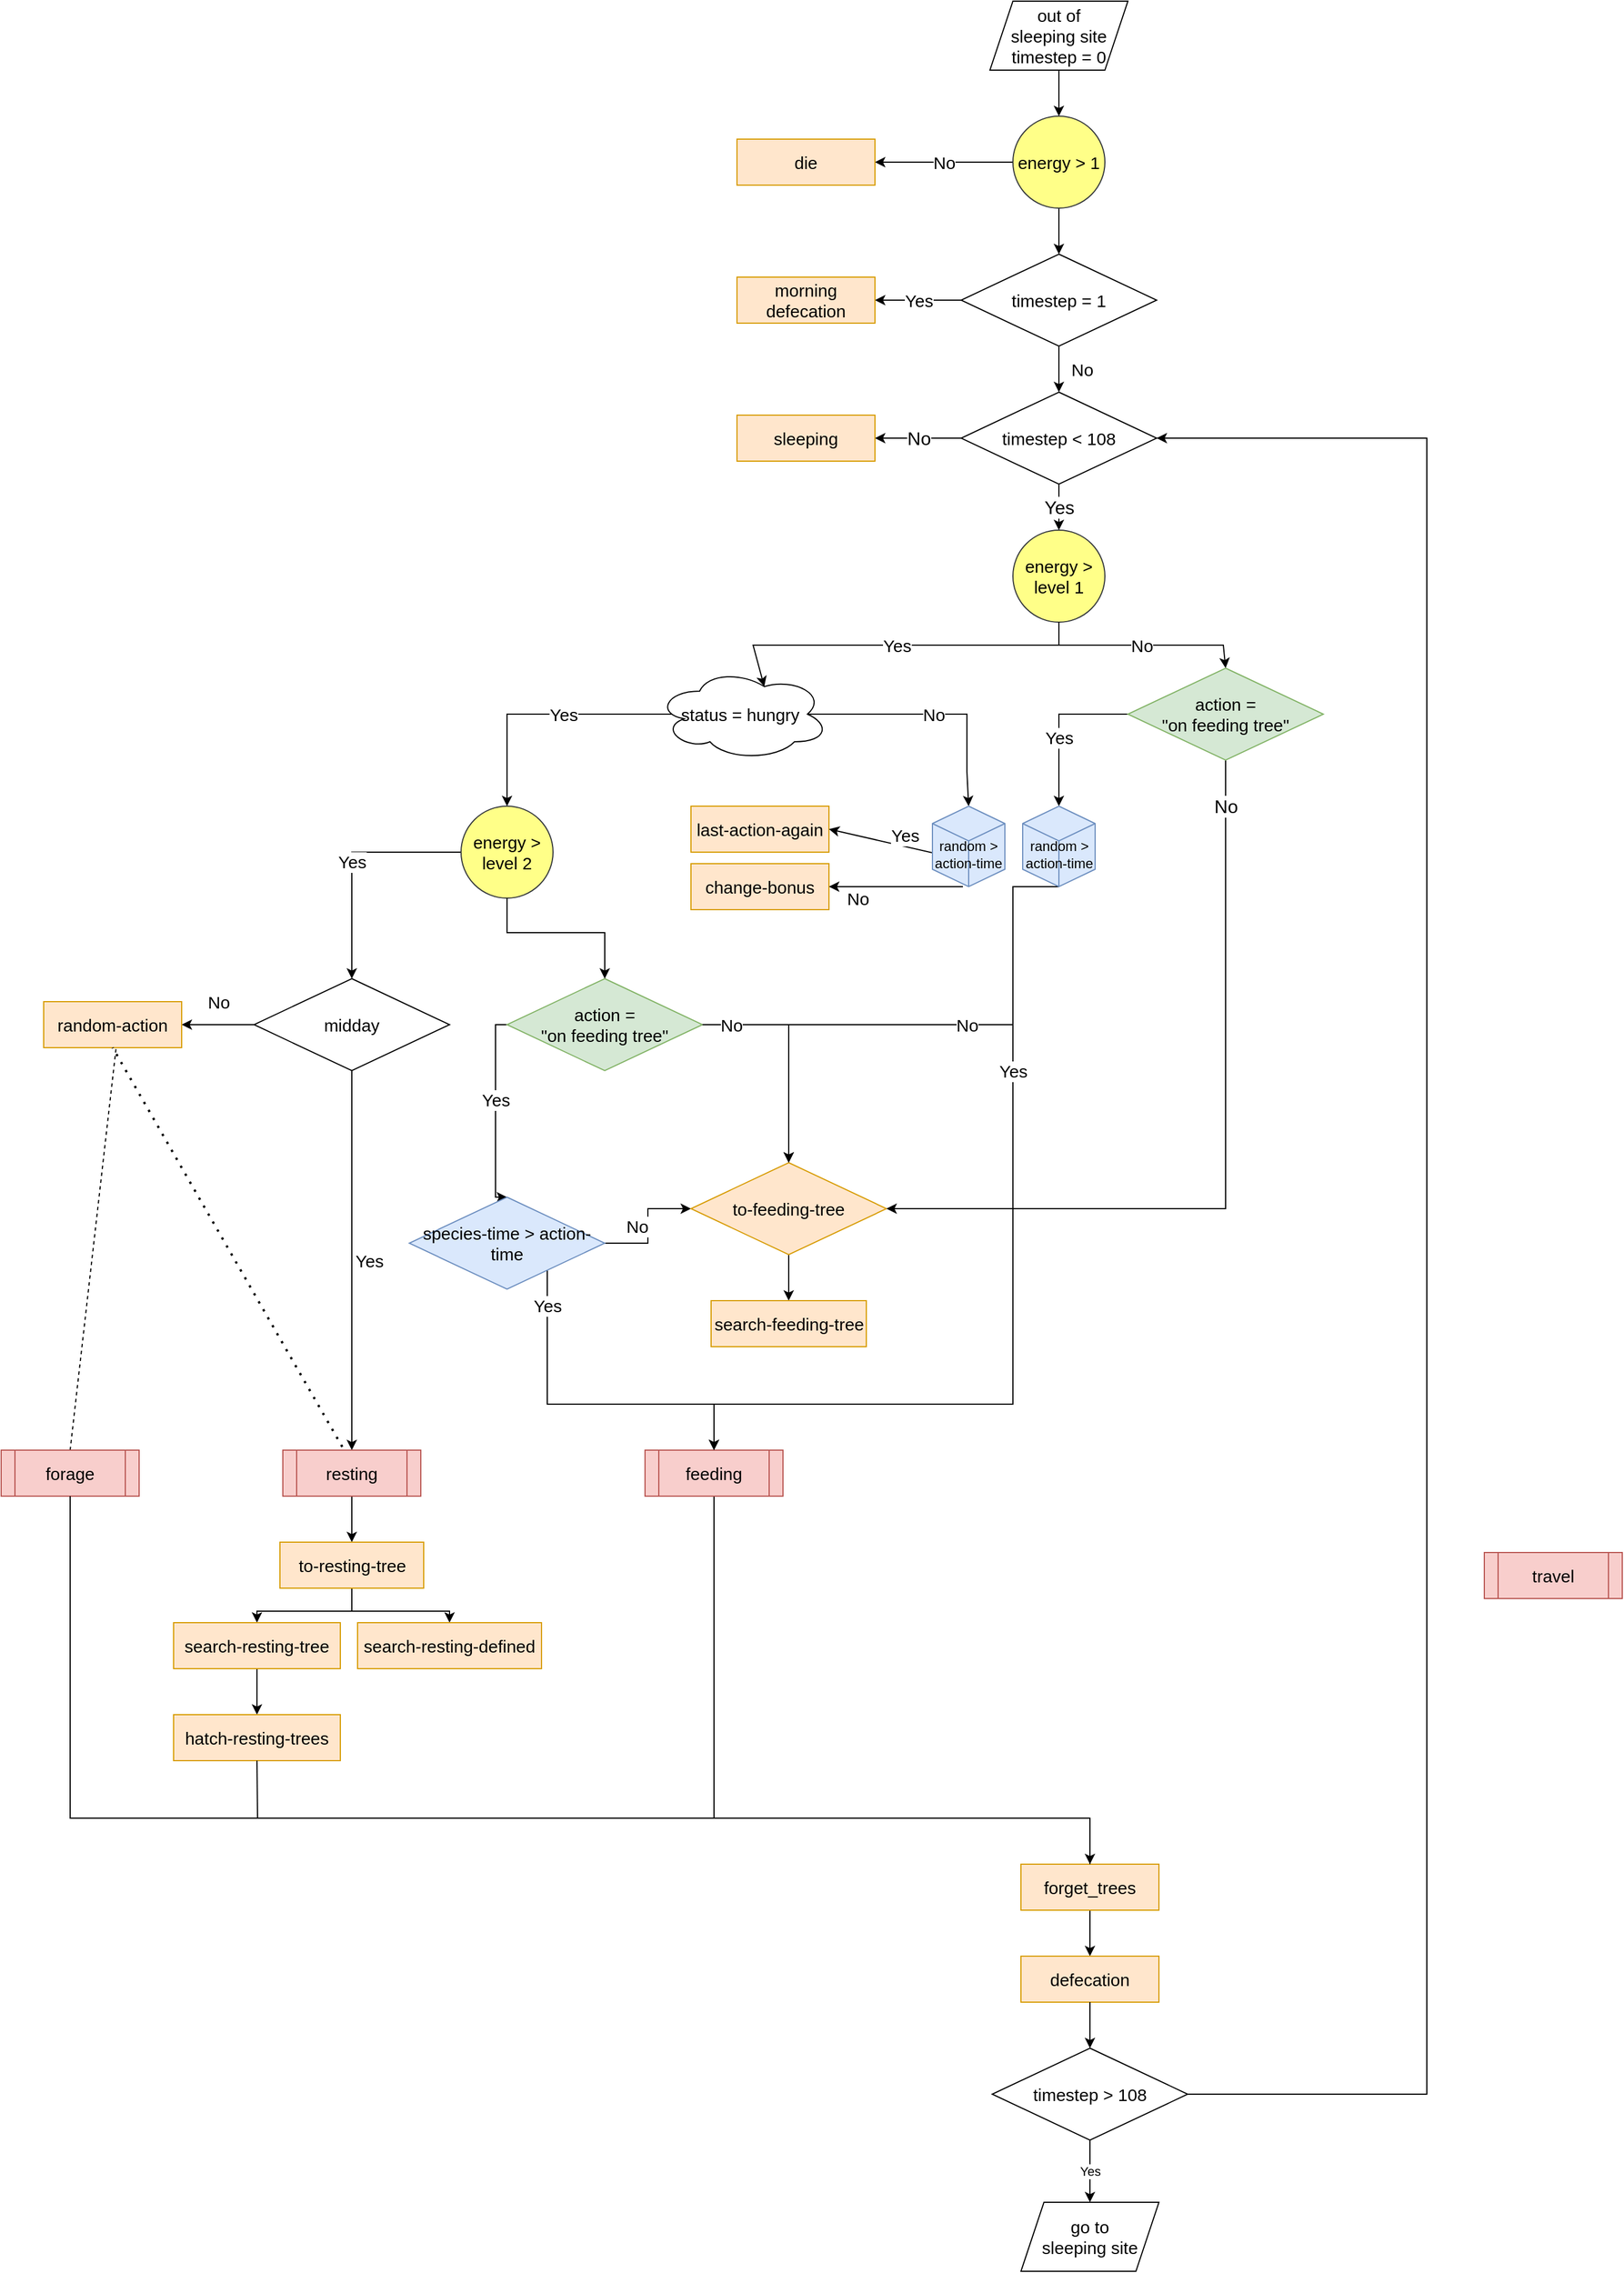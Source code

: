 <mxfile version="17.0.0" type="device"><diagram id="C5RBs43oDa-KdzZeNtuy" name="Page-1"><mxGraphModel dx="1892" dy="1683" grid="1" gridSize="10" guides="1" tooltips="1" connect="1" arrows="1" fold="1" page="1" pageScale="1" pageWidth="827" pageHeight="1169" math="0" shadow="0"><root><mxCell id="WIyWlLk6GJQsqaUBKTNV-0"/><mxCell id="WIyWlLk6GJQsqaUBKTNV-1" parent="WIyWlLk6GJQsqaUBKTNV-0"/><mxCell id="tO6dvy4YbK8xAkgGYSud-0" value="out of &lt;br style=&quot;font-size: 15px;&quot;&gt;sleeping site&lt;br style=&quot;font-size: 15px;&quot;&gt;timestep = 0" style="shape=parallelogram;perimeter=parallelogramPerimeter;whiteSpace=wrap;html=1;fixedSize=1;fontSize=15;" parent="WIyWlLk6GJQsqaUBKTNV-1" vertex="1"><mxGeometry x="620" y="-220" width="120" height="60" as="geometry"/></mxCell><mxCell id="tO6dvy4YbK8xAkgGYSud-50" value="Yes" style="edgeStyle=orthogonalEdgeStyle;rounded=0;orthogonalLoop=1;jettySize=auto;html=1;fontSize=15;exitX=0;exitY=0.5;exitDx=0;exitDy=0;entryX=0.5;entryY=0;entryDx=0;entryDy=0;" parent="WIyWlLk6GJQsqaUBKTNV-1" source="tO6dvy4YbK8xAkgGYSud-11" target="tO6dvy4YbK8xAkgGYSud-49" edge="1"><mxGeometry x="-0.103" relative="1" as="geometry"><mxPoint y="-1" as="offset"/><Array as="points"><mxPoint x="190" y="670"/><mxPoint x="190" y="820"/></Array></mxGeometry></mxCell><mxCell id="tO6dvy4YbK8xAkgGYSud-11" value="action = &lt;br style=&quot;font-size: 15px;&quot;&gt;&quot;on feeding tree&quot;" style="rhombus;whiteSpace=wrap;html=1;fontSize=15;fillColor=#d5e8d4;strokeColor=#82b366;" parent="WIyWlLk6GJQsqaUBKTNV-1" vertex="1"><mxGeometry x="200" y="630" width="170" height="80" as="geometry"/></mxCell><mxCell id="tO6dvy4YbK8xAkgGYSud-18" value="timestep = 1" style="rhombus;whiteSpace=wrap;html=1;fontSize=15;" parent="WIyWlLk6GJQsqaUBKTNV-1" vertex="1"><mxGeometry x="595" width="170" height="80" as="geometry"/></mxCell><mxCell id="tO6dvy4YbK8xAkgGYSud-19" value="" style="endArrow=classic;html=1;rounded=0;exitX=0.5;exitY=1;exitDx=0;exitDy=0;fontSize=15;entryX=0.5;entryY=0;entryDx=0;entryDy=0;" parent="WIyWlLk6GJQsqaUBKTNV-1" source="tO6dvy4YbK8xAkgGYSud-0" target="tO6dvy4YbK8xAkgGYSud-153" edge="1"><mxGeometry width="50" height="50" relative="1" as="geometry"><mxPoint x="560" y="60" as="sourcePoint"/><mxPoint x="680" y="-120" as="targetPoint"/></mxGeometry></mxCell><mxCell id="tO6dvy4YbK8xAkgGYSud-20" value="Yes" style="endArrow=classic;html=1;rounded=0;entryX=1;entryY=0.5;entryDx=0;entryDy=0;exitX=0;exitY=0.5;exitDx=0;exitDy=0;fontSize=15;" parent="WIyWlLk6GJQsqaUBKTNV-1" source="tO6dvy4YbK8xAkgGYSud-18" target="tO6dvy4YbK8xAkgGYSud-36" edge="1"><mxGeometry width="50" height="50" relative="1" as="geometry"><mxPoint x="560" y="70" as="sourcePoint"/><mxPoint x="520" y="30" as="targetPoint"/></mxGeometry></mxCell><mxCell id="tO6dvy4YbK8xAkgGYSud-21" value="No" style="endArrow=classic;html=1;rounded=0;exitX=0.5;exitY=1;exitDx=0;exitDy=0;fontSize=15;entryX=0.5;entryY=0;entryDx=0;entryDy=0;" parent="WIyWlLk6GJQsqaUBKTNV-1" source="tO6dvy4YbK8xAkgGYSud-18" target="tO6dvy4YbK8xAkgGYSud-128" edge="1"><mxGeometry y="20" width="50" height="50" relative="1" as="geometry"><mxPoint x="620" y="310" as="sourcePoint"/><mxPoint x="680" y="120" as="targetPoint"/><mxPoint as="offset"/></mxGeometry></mxCell><mxCell id="tO6dvy4YbK8xAkgGYSud-33" value="Yes" style="edgeStyle=orthogonalEdgeStyle;rounded=0;orthogonalLoop=1;jettySize=auto;html=1;exitX=0.5;exitY=1;exitDx=0;exitDy=0;entryX=0.5;entryY=0;entryDx=0;entryDy=0;fontSize=15;" parent="WIyWlLk6GJQsqaUBKTNV-1" source="tO6dvy4YbK8xAkgGYSud-26" target="tO6dvy4YbK8xAkgGYSud-32" edge="1"><mxGeometry y="15" relative="1" as="geometry"><mxPoint as="offset"/></mxGeometry></mxCell><mxCell id="tO6dvy4YbK8xAkgGYSud-46" value="No" style="edgeStyle=orthogonalEdgeStyle;rounded=0;orthogonalLoop=1;jettySize=auto;html=1;fontSize=15;" parent="WIyWlLk6GJQsqaUBKTNV-1" source="tO6dvy4YbK8xAkgGYSud-26" target="tO6dvy4YbK8xAkgGYSud-44" edge="1"><mxGeometry y="-20" relative="1" as="geometry"><mxPoint as="offset"/></mxGeometry></mxCell><mxCell id="tO6dvy4YbK8xAkgGYSud-26" value="midday" style="rhombus;whiteSpace=wrap;html=1;fontSize=15;" parent="WIyWlLk6GJQsqaUBKTNV-1" vertex="1"><mxGeometry x="-20" y="630" width="170" height="80" as="geometry"/></mxCell><mxCell id="tO6dvy4YbK8xAkgGYSud-27" value="Yes" style="endArrow=classic;html=1;rounded=0;entryX=0.5;entryY=0;entryDx=0;entryDy=0;fontSize=15;" parent="WIyWlLk6GJQsqaUBKTNV-1" target="tO6dvy4YbK8xAkgGYSud-60" edge="1"><mxGeometry x="-0.121" width="50" height="50" relative="1" as="geometry"><mxPoint x="350" y="400" as="sourcePoint"/><mxPoint x="530" y="400" as="targetPoint"/><Array as="points"><mxPoint x="200" y="400"/><mxPoint x="200" y="440"/></Array><mxPoint as="offset"/></mxGeometry></mxCell><mxCell id="tO6dvy4YbK8xAkgGYSud-140" style="edgeStyle=orthogonalEdgeStyle;rounded=0;orthogonalLoop=1;jettySize=auto;html=1;entryX=0.5;entryY=0;entryDx=0;entryDy=0;fontSize=16;" parent="WIyWlLk6GJQsqaUBKTNV-1" source="tO6dvy4YbK8xAkgGYSud-32" target="tO6dvy4YbK8xAkgGYSud-139" edge="1"><mxGeometry relative="1" as="geometry"/></mxCell><mxCell id="tO6dvy4YbK8xAkgGYSud-32" value="resting" style="shape=process;whiteSpace=wrap;html=1;backgroundOutline=1;fillColor=#f8cecc;strokeColor=#b85450;fontSize=15;" parent="WIyWlLk6GJQsqaUBKTNV-1" vertex="1"><mxGeometry x="5" y="1040" width="120" height="40" as="geometry"/></mxCell><mxCell id="tO6dvy4YbK8xAkgGYSud-36" value="morning defecation" style="rounded=0;whiteSpace=wrap;html=1;fontSize=15;fillColor=#ffe6cc;strokeColor=#d79b00;" parent="WIyWlLk6GJQsqaUBKTNV-1" vertex="1"><mxGeometry x="400" y="20" width="120" height="40" as="geometry"/></mxCell><mxCell id="1HsaX-8YmuePsKmRnp08-18" style="edgeStyle=orthogonalEdgeStyle;rounded=0;orthogonalLoop=1;jettySize=auto;html=1;exitX=0.5;exitY=1;exitDx=0;exitDy=0;entryX=0.5;entryY=0;entryDx=0;entryDy=0;" edge="1" parent="WIyWlLk6GJQsqaUBKTNV-1" source="tO6dvy4YbK8xAkgGYSud-39" target="1HsaX-8YmuePsKmRnp08-8"><mxGeometry relative="1" as="geometry"><Array as="points"><mxPoint x="380" y="1360"/><mxPoint x="707" y="1360"/></Array></mxGeometry></mxCell><mxCell id="tO6dvy4YbK8xAkgGYSud-39" value="feeding" style="shape=process;whiteSpace=wrap;html=1;backgroundOutline=1;fillColor=#f8cecc;strokeColor=#b85450;fontSize=15;" parent="WIyWlLk6GJQsqaUBKTNV-1" vertex="1"><mxGeometry x="320" y="1040" width="120" height="40" as="geometry"/></mxCell><mxCell id="tO6dvy4YbK8xAkgGYSud-40" value="travel" style="shape=process;whiteSpace=wrap;html=1;backgroundOutline=1;fillColor=#f8cecc;strokeColor=#b85450;fontSize=15;" parent="WIyWlLk6GJQsqaUBKTNV-1" vertex="1"><mxGeometry x="1050" y="1129" width="120" height="40" as="geometry"/></mxCell><mxCell id="tO6dvy4YbK8xAkgGYSud-44" value="random-action" style="rounded=0;whiteSpace=wrap;html=1;fillColor=#ffe6cc;strokeColor=#d79b00;fontSize=15;" parent="WIyWlLk6GJQsqaUBKTNV-1" vertex="1"><mxGeometry x="-203" y="650" width="120" height="40" as="geometry"/></mxCell><mxCell id="tO6dvy4YbK8xAkgGYSud-51" value="Yes" style="edgeStyle=orthogonalEdgeStyle;rounded=0;orthogonalLoop=1;jettySize=auto;html=1;fontSize=15;" parent="WIyWlLk6GJQsqaUBKTNV-1" source="tO6dvy4YbK8xAkgGYSud-49" target="tO6dvy4YbK8xAkgGYSud-39" edge="1"><mxGeometry x="-0.797" relative="1" as="geometry"><Array as="points"><mxPoint x="235" y="1000"/><mxPoint x="380" y="1000"/></Array><mxPoint as="offset"/></mxGeometry></mxCell><mxCell id="tO6dvy4YbK8xAkgGYSud-53" value="No" style="edgeStyle=orthogonalEdgeStyle;rounded=0;orthogonalLoop=1;jettySize=auto;html=1;fontSize=15;" parent="WIyWlLk6GJQsqaUBKTNV-1" source="tO6dvy4YbK8xAkgGYSud-49" target="tO6dvy4YbK8xAkgGYSud-52" edge="1"><mxGeometry y="10" relative="1" as="geometry"><mxPoint as="offset"/></mxGeometry></mxCell><mxCell id="tO6dvy4YbK8xAkgGYSud-49" value="species-time &amp;gt; action-time" style="rhombus;whiteSpace=wrap;html=1;fontSize=15;fillColor=#dae8fc;strokeColor=#6c8ebf;" parent="WIyWlLk6GJQsqaUBKTNV-1" vertex="1"><mxGeometry x="115" y="820" width="170" height="80" as="geometry"/></mxCell><mxCell id="tO6dvy4YbK8xAkgGYSud-138" value="" style="edgeStyle=orthogonalEdgeStyle;rounded=0;orthogonalLoop=1;jettySize=auto;html=1;fontSize=16;" parent="WIyWlLk6GJQsqaUBKTNV-1" source="tO6dvy4YbK8xAkgGYSud-52" target="tO6dvy4YbK8xAkgGYSud-135" edge="1"><mxGeometry relative="1" as="geometry"/></mxCell><mxCell id="tO6dvy4YbK8xAkgGYSud-52" value="to-feeding-tree" style="rhombus;whiteSpace=wrap;html=1;fontSize=15;fillColor=#ffe6cc;strokeColor=#d79b00;" parent="WIyWlLk6GJQsqaUBKTNV-1" vertex="1"><mxGeometry x="360" y="790" width="170" height="80" as="geometry"/></mxCell><mxCell id="tO6dvy4YbK8xAkgGYSud-54" value="No" style="endArrow=classic;html=1;rounded=0;exitX=1;exitY=0.5;exitDx=0;exitDy=0;entryX=0.5;entryY=0;entryDx=0;entryDy=0;fontSize=15;" parent="WIyWlLk6GJQsqaUBKTNV-1" source="tO6dvy4YbK8xAkgGYSud-11" target="tO6dvy4YbK8xAkgGYSud-52" edge="1"><mxGeometry x="-0.75" width="50" height="50" relative="1" as="geometry"><mxPoint x="735" y="900" as="sourcePoint"/><mxPoint x="785" y="850" as="targetPoint"/><Array as="points"><mxPoint x="445" y="670"/></Array><mxPoint as="offset"/></mxGeometry></mxCell><mxCell id="tO6dvy4YbK8xAkgGYSud-59" value="&lt;font face=&quot;helvetica&quot;&gt;energy &amp;gt; level 1&lt;/font&gt;" style="ellipse;whiteSpace=wrap;html=1;aspect=fixed;fontSize=15;fillColor=#ffff88;strokeColor=#36393d;" parent="WIyWlLk6GJQsqaUBKTNV-1" vertex="1"><mxGeometry x="640" y="240" width="80" height="80" as="geometry"/></mxCell><mxCell id="tO6dvy4YbK8xAkgGYSud-98" value="Yes" style="edgeStyle=orthogonalEdgeStyle;rounded=0;orthogonalLoop=1;jettySize=auto;html=1;fontSize=15;" parent="WIyWlLk6GJQsqaUBKTNV-1" source="tO6dvy4YbK8xAkgGYSud-60" target="tO6dvy4YbK8xAkgGYSud-26" edge="1"><mxGeometry relative="1" as="geometry"/></mxCell><mxCell id="tO6dvy4YbK8xAkgGYSud-60" value="energy &amp;gt; level 2" style="ellipse;whiteSpace=wrap;html=1;aspect=fixed;fontSize=15;fillColor=#ffff88;strokeColor=#36393d;" parent="WIyWlLk6GJQsqaUBKTNV-1" vertex="1"><mxGeometry x="160" y="480" width="80" height="80" as="geometry"/></mxCell><mxCell id="tO6dvy4YbK8xAkgGYSud-66" value="last-action-again" style="rounded=0;whiteSpace=wrap;html=1;fillColor=#ffe6cc;strokeColor=#d79b00;fontSize=15;" parent="WIyWlLk6GJQsqaUBKTNV-1" vertex="1"><mxGeometry x="360" y="480" width="120" height="40" as="geometry"/></mxCell><mxCell id="tO6dvy4YbK8xAkgGYSud-68" value="change-bonus" style="rounded=0;whiteSpace=wrap;html=1;fillColor=#ffe6cc;strokeColor=#d79b00;fontSize=15;" parent="WIyWlLk6GJQsqaUBKTNV-1" vertex="1"><mxGeometry x="360" y="530" width="120" height="40" as="geometry"/></mxCell><mxCell id="tO6dvy4YbK8xAkgGYSud-77" value="status = hungry&amp;nbsp;" style="ellipse;shape=cloud;whiteSpace=wrap;html=1;fontSize=15;" parent="WIyWlLk6GJQsqaUBKTNV-1" vertex="1"><mxGeometry x="330" y="360" width="150" height="80" as="geometry"/></mxCell><mxCell id="1HsaX-8YmuePsKmRnp08-15" value="Yes" style="edgeStyle=orthogonalEdgeStyle;rounded=0;orthogonalLoop=1;jettySize=auto;html=1;" edge="1" parent="WIyWlLk6GJQsqaUBKTNV-1" source="tO6dvy4YbK8xAkgGYSud-93" target="tO6dvy4YbK8xAkgGYSud-94"><mxGeometry relative="1" as="geometry"/></mxCell><mxCell id="tO6dvy4YbK8xAkgGYSud-93" value="&lt;span style=&quot;font-size: 15px&quot;&gt;timestep &amp;gt; 108&lt;/span&gt;" style="rhombus;whiteSpace=wrap;html=1;fontSize=15;" parent="WIyWlLk6GJQsqaUBKTNV-1" vertex="1"><mxGeometry x="622" y="1560" width="170" height="80" as="geometry"/></mxCell><mxCell id="tO6dvy4YbK8xAkgGYSud-94" value="go to&lt;br style=&quot;font-size: 15px;&quot;&gt;sleeping site" style="shape=parallelogram;perimeter=parallelogramPerimeter;whiteSpace=wrap;html=1;fixedSize=1;fontSize=15;" parent="WIyWlLk6GJQsqaUBKTNV-1" vertex="1"><mxGeometry x="647" y="1694" width="120" height="60" as="geometry"/></mxCell><mxCell id="tO6dvy4YbK8xAkgGYSud-104" value="Yes" style="endArrow=classic;html=1;rounded=0;exitX=0.5;exitY=1;exitDx=0;exitDy=0;entryX=0.625;entryY=0.2;entryDx=0;entryDy=0;entryPerimeter=0;fontSize=15;" parent="WIyWlLk6GJQsqaUBKTNV-1" source="tO6dvy4YbK8xAkgGYSud-59" target="tO6dvy4YbK8xAkgGYSud-77" edge="1"><mxGeometry width="50" height="50" relative="1" as="geometry"><mxPoint x="870" y="440" as="sourcePoint"/><mxPoint x="600" y="380" as="targetPoint"/><Array as="points"><mxPoint x="680" y="340"/><mxPoint x="414" y="340"/></Array></mxGeometry></mxCell><mxCell id="tO6dvy4YbK8xAkgGYSud-106" value="No" style="endArrow=classic;html=1;rounded=0;exitX=0.5;exitY=1;exitDx=0;exitDy=0;entryX=0.5;entryY=0;entryDx=0;entryDy=0;fontSize=15;" parent="WIyWlLk6GJQsqaUBKTNV-1" source="tO6dvy4YbK8xAkgGYSud-59" target="tO6dvy4YbK8xAkgGYSud-121" edge="1"><mxGeometry width="50" height="50" relative="1" as="geometry"><mxPoint x="836.25" y="320" as="sourcePoint"/><mxPoint x="840" y="350" as="targetPoint"/><Array as="points"><mxPoint x="680" y="340"/><mxPoint x="823" y="340"/></Array></mxGeometry></mxCell><mxCell id="tO6dvy4YbK8xAkgGYSud-109" value="No" style="endArrow=classic;html=1;rounded=0;entryX=1;entryY=0.5;entryDx=0;entryDy=0;exitX=0.421;exitY=1;exitDx=0;exitDy=0;exitPerimeter=0;fontSize=15;" parent="WIyWlLk6GJQsqaUBKTNV-1" source="tO6dvy4YbK8xAkgGYSud-120" target="tO6dvy4YbK8xAkgGYSud-68" edge="1"><mxGeometry x="0.571" y="10" width="50" height="50" relative="1" as="geometry"><mxPoint x="670" y="600" as="sourcePoint"/><mxPoint x="1350" y="630" as="targetPoint"/><Array as="points"><mxPoint x="480" y="550"/></Array><mxPoint as="offset"/></mxGeometry></mxCell><mxCell id="tO6dvy4YbK8xAkgGYSud-112" value="No" style="endArrow=classic;html=1;rounded=0;exitX=0.875;exitY=0.5;exitDx=0;exitDy=0;exitPerimeter=0;entryX=0.5;entryY=0;entryDx=0;entryDy=0;entryPerimeter=0;fontSize=15;" parent="WIyWlLk6GJQsqaUBKTNV-1" source="tO6dvy4YbK8xAkgGYSud-77" target="tO6dvy4YbK8xAkgGYSud-120" edge="1"><mxGeometry width="50" height="50" relative="1" as="geometry"><mxPoint x="630" y="460" as="sourcePoint"/><mxPoint x="665" y="520" as="targetPoint"/><Array as="points"><mxPoint x="600" y="400"/><mxPoint x="600" y="450"/></Array></mxGeometry></mxCell><mxCell id="tO6dvy4YbK8xAkgGYSud-116" value="Yes" style="endArrow=classic;html=1;rounded=0;entryX=1;entryY=0.5;entryDx=0;entryDy=0;exitX=0;exitY=0;exitDx=63;exitDy=54.875;exitPerimeter=0;fontSize=15;" parent="WIyWlLk6GJQsqaUBKTNV-1" source="tO6dvy4YbK8xAkgGYSud-120" target="tO6dvy4YbK8xAkgGYSud-66" edge="1"><mxGeometry x="0.167" y="-10" width="50" height="50" relative="1" as="geometry"><mxPoint x="707.5" y="580" as="sourcePoint"/><mxPoint x="1260" y="540" as="targetPoint"/><Array as="points"/><mxPoint as="offset"/></mxGeometry></mxCell><mxCell id="tO6dvy4YbK8xAkgGYSud-120" value="&lt;br style=&quot;font-size: 12px;&quot;&gt;random &amp;gt;&lt;br style=&quot;font-size: 12px;&quot;&gt;action-time" style="html=1;whiteSpace=wrap;shape=isoCube2;backgroundOutline=1;isoAngle=15;fillColor=#dae8fc;strokeColor=#6c8ebf;fontSize=12;" parent="WIyWlLk6GJQsqaUBKTNV-1" vertex="1"><mxGeometry x="570" y="480" width="63" height="70" as="geometry"/></mxCell><mxCell id="tO6dvy4YbK8xAkgGYSud-124" value="Yes" style="edgeStyle=orthogonalEdgeStyle;rounded=0;orthogonalLoop=1;jettySize=auto;html=1;exitX=0;exitY=0.5;exitDx=0;exitDy=0;fontSize=15;" parent="WIyWlLk6GJQsqaUBKTNV-1" source="tO6dvy4YbK8xAkgGYSud-121" target="tO6dvy4YbK8xAkgGYSud-123" edge="1"><mxGeometry x="0.143" relative="1" as="geometry"><Array as="points"><mxPoint x="680" y="400"/></Array><mxPoint as="offset"/></mxGeometry></mxCell><mxCell id="tO6dvy4YbK8xAkgGYSud-127" value="No" style="edgeStyle=orthogonalEdgeStyle;rounded=0;orthogonalLoop=1;jettySize=auto;html=1;entryX=1;entryY=0.5;entryDx=0;entryDy=0;fontSize=16;exitX=0.5;exitY=1;exitDx=0;exitDy=0;" parent="WIyWlLk6GJQsqaUBKTNV-1" source="tO6dvy4YbK8xAkgGYSud-121" target="tO6dvy4YbK8xAkgGYSud-52" edge="1"><mxGeometry x="-0.883" relative="1" as="geometry"><mxPoint as="offset"/></mxGeometry></mxCell><mxCell id="tO6dvy4YbK8xAkgGYSud-121" value="action = &lt;br style=&quot;font-size: 15px;&quot;&gt;&quot;on feeding tree&quot;" style="rhombus;whiteSpace=wrap;html=1;fontSize=15;fillColor=#d5e8d4;strokeColor=#82b366;" parent="WIyWlLk6GJQsqaUBKTNV-1" vertex="1"><mxGeometry x="740" y="360" width="170" height="80" as="geometry"/></mxCell><mxCell id="tO6dvy4YbK8xAkgGYSud-122" value="" style="endArrow=classic;html=1;rounded=0;fontSize=15;entryX=0.5;entryY=0;entryDx=0;entryDy=0;exitX=0.5;exitY=1;exitDx=0;exitDy=0;" parent="WIyWlLk6GJQsqaUBKTNV-1" source="tO6dvy4YbK8xAkgGYSud-60" target="tO6dvy4YbK8xAkgGYSud-11" edge="1"><mxGeometry width="50" height="50" relative="1" as="geometry"><mxPoint x="120" y="640" as="sourcePoint"/><mxPoint x="170" y="590" as="targetPoint"/><Array as="points"><mxPoint x="200" y="590"/><mxPoint x="285" y="590"/></Array></mxGeometry></mxCell><mxCell id="tO6dvy4YbK8xAkgGYSud-125" value="Yes" style="edgeStyle=orthogonalEdgeStyle;rounded=0;orthogonalLoop=1;jettySize=auto;html=1;exitX=0.5;exitY=1;exitDx=0;exitDy=0;exitPerimeter=0;entryX=0.5;entryY=0;entryDx=0;entryDy=0;fontSize=15;" parent="WIyWlLk6GJQsqaUBKTNV-1" source="tO6dvy4YbK8xAkgGYSud-123" target="tO6dvy4YbK8xAkgGYSud-39" edge="1"><mxGeometry x="-0.494" relative="1" as="geometry"><Array as="points"><mxPoint x="640" y="550"/><mxPoint x="640" y="1000"/><mxPoint x="380" y="1000"/></Array><mxPoint as="offset"/></mxGeometry></mxCell><mxCell id="tO6dvy4YbK8xAkgGYSud-126" value="No" style="edgeStyle=orthogonalEdgeStyle;rounded=0;orthogonalLoop=1;jettySize=auto;html=1;exitX=0.5;exitY=1;exitDx=0;exitDy=0;exitPerimeter=0;fontSize=15;" parent="WIyWlLk6GJQsqaUBKTNV-1" source="tO6dvy4YbK8xAkgGYSud-123" target="tO6dvy4YbK8xAkgGYSud-52" edge="1"><mxGeometry x="-0.158" relative="1" as="geometry"><Array as="points"><mxPoint x="640" y="550"/><mxPoint x="640" y="670"/><mxPoint x="445" y="670"/></Array><mxPoint as="offset"/></mxGeometry></mxCell><mxCell id="tO6dvy4YbK8xAkgGYSud-123" value="&lt;br style=&quot;font-size: 12px;&quot;&gt;random &amp;gt;&lt;br style=&quot;font-size: 12px;&quot;&gt;action-time" style="html=1;whiteSpace=wrap;shape=isoCube2;backgroundOutline=1;isoAngle=15;fillColor=#dae8fc;strokeColor=#6c8ebf;fontSize=12;" parent="WIyWlLk6GJQsqaUBKTNV-1" vertex="1"><mxGeometry x="648.5" y="480" width="63" height="70" as="geometry"/></mxCell><mxCell id="tO6dvy4YbK8xAkgGYSud-129" value="Yes" style="edgeStyle=orthogonalEdgeStyle;rounded=0;orthogonalLoop=1;jettySize=auto;html=1;fontSize=16;" parent="WIyWlLk6GJQsqaUBKTNV-1" source="tO6dvy4YbK8xAkgGYSud-128" target="tO6dvy4YbK8xAkgGYSud-59" edge="1"><mxGeometry relative="1" as="geometry"/></mxCell><mxCell id="tO6dvy4YbK8xAkgGYSud-131" value="No" style="edgeStyle=orthogonalEdgeStyle;rounded=0;orthogonalLoop=1;jettySize=auto;html=1;exitX=0;exitY=0.5;exitDx=0;exitDy=0;fontSize=16;entryX=1;entryY=0.5;entryDx=0;entryDy=0;" parent="WIyWlLk6GJQsqaUBKTNV-1" source="tO6dvy4YbK8xAkgGYSud-128" edge="1" target="tO6dvy4YbK8xAkgGYSud-148"><mxGeometry relative="1" as="geometry"><mxPoint x="970" y="160" as="targetPoint"/><Array as="points"><mxPoint x="520" y="160"/></Array></mxGeometry></mxCell><mxCell id="tO6dvy4YbK8xAkgGYSud-128" value="timestep &amp;lt; 108" style="rhombus;whiteSpace=wrap;html=1;fontSize=15;" parent="WIyWlLk6GJQsqaUBKTNV-1" vertex="1"><mxGeometry x="595" y="120" width="170" height="80" as="geometry"/></mxCell><mxCell id="tO6dvy4YbK8xAkgGYSud-135" value="search-feeding-tree" style="rounded=0;whiteSpace=wrap;html=1;fillColor=#ffe6cc;strokeColor=#d79b00;fontSize=15;" parent="WIyWlLk6GJQsqaUBKTNV-1" vertex="1"><mxGeometry x="377.5" y="910" width="135" height="40" as="geometry"/></mxCell><mxCell id="tO6dvy4YbK8xAkgGYSud-143" style="edgeStyle=orthogonalEdgeStyle;rounded=0;orthogonalLoop=1;jettySize=auto;html=1;fontSize=16;" parent="WIyWlLk6GJQsqaUBKTNV-1" source="tO6dvy4YbK8xAkgGYSud-139" target="tO6dvy4YbK8xAkgGYSud-141" edge="1"><mxGeometry relative="1" as="geometry"/></mxCell><mxCell id="tO6dvy4YbK8xAkgGYSud-144" style="edgeStyle=orthogonalEdgeStyle;rounded=0;orthogonalLoop=1;jettySize=auto;html=1;fontSize=16;" parent="WIyWlLk6GJQsqaUBKTNV-1" source="tO6dvy4YbK8xAkgGYSud-139" target="tO6dvy4YbK8xAkgGYSud-142" edge="1"><mxGeometry relative="1" as="geometry"><Array as="points"><mxPoint x="65" y="1180"/><mxPoint x="150" y="1180"/></Array></mxGeometry></mxCell><mxCell id="tO6dvy4YbK8xAkgGYSud-139" value="to-resting-tree" style="rounded=0;whiteSpace=wrap;html=1;fillColor=#ffe6cc;strokeColor=#d79b00;fontSize=15;" parent="WIyWlLk6GJQsqaUBKTNV-1" vertex="1"><mxGeometry x="2.5" y="1120" width="125" height="40" as="geometry"/></mxCell><mxCell id="1HsaX-8YmuePsKmRnp08-10" value="" style="edgeStyle=orthogonalEdgeStyle;rounded=0;orthogonalLoop=1;jettySize=auto;html=1;" edge="1" parent="WIyWlLk6GJQsqaUBKTNV-1" source="tO6dvy4YbK8xAkgGYSud-141" target="tO6dvy4YbK8xAkgGYSud-145"><mxGeometry relative="1" as="geometry"/></mxCell><mxCell id="tO6dvy4YbK8xAkgGYSud-141" value="search-resting-tree" style="rounded=0;whiteSpace=wrap;html=1;fillColor=#ffe6cc;strokeColor=#d79b00;fontSize=15;" parent="WIyWlLk6GJQsqaUBKTNV-1" vertex="1"><mxGeometry x="-90" y="1190" width="145" height="40" as="geometry"/></mxCell><mxCell id="tO6dvy4YbK8xAkgGYSud-142" value="search-resting-defined" style="rounded=0;whiteSpace=wrap;html=1;fillColor=#ffe6cc;strokeColor=#d79b00;fontSize=15;" parent="WIyWlLk6GJQsqaUBKTNV-1" vertex="1"><mxGeometry x="70" y="1190" width="160" height="40" as="geometry"/></mxCell><mxCell id="tO6dvy4YbK8xAkgGYSud-145" value="hatch-resting-trees" style="rounded=0;whiteSpace=wrap;html=1;fillColor=#ffe6cc;strokeColor=#d79b00;fontSize=15;" parent="WIyWlLk6GJQsqaUBKTNV-1" vertex="1"><mxGeometry x="-90" y="1270" width="145" height="40" as="geometry"/></mxCell><mxCell id="tO6dvy4YbK8xAkgGYSud-148" value="sleeping" style="rounded=0;whiteSpace=wrap;html=1;fontSize=15;fillColor=#ffe6cc;strokeColor=#d79b00;" parent="WIyWlLk6GJQsqaUBKTNV-1" vertex="1"><mxGeometry x="400" y="140" width="120" height="40" as="geometry"/></mxCell><mxCell id="tO6dvy4YbK8xAkgGYSud-152" value="" style="edgeStyle=orthogonalEdgeStyle;rounded=0;orthogonalLoop=1;jettySize=auto;html=1;fontSize=16;exitX=0.5;exitY=1;exitDx=0;exitDy=0;entryX=0.5;entryY=0;entryDx=0;entryDy=0;" parent="WIyWlLk6GJQsqaUBKTNV-1" source="tO6dvy4YbK8xAkgGYSud-153" target="tO6dvy4YbK8xAkgGYSud-18" edge="1"><mxGeometry relative="1" as="geometry"><mxPoint x="680" y="-40" as="sourcePoint"/></mxGeometry></mxCell><mxCell id="tO6dvy4YbK8xAkgGYSud-150" value="No" style="endArrow=classic;html=1;rounded=0;entryX=1;entryY=0.5;entryDx=0;entryDy=0;fontSize=15;exitX=0;exitY=0.5;exitDx=0;exitDy=0;" parent="WIyWlLk6GJQsqaUBKTNV-1" source="tO6dvy4YbK8xAkgGYSud-153" target="tO6dvy4YbK8xAkgGYSud-151" edge="1"><mxGeometry width="50" height="50" relative="1" as="geometry"><mxPoint x="595" y="-80" as="sourcePoint"/><mxPoint x="520" y="-90" as="targetPoint"/></mxGeometry></mxCell><mxCell id="tO6dvy4YbK8xAkgGYSud-151" value="die" style="rounded=0;whiteSpace=wrap;html=1;fontSize=15;fillColor=#ffe6cc;strokeColor=#d79b00;" parent="WIyWlLk6GJQsqaUBKTNV-1" vertex="1"><mxGeometry x="400" y="-100" width="120" height="40" as="geometry"/></mxCell><mxCell id="tO6dvy4YbK8xAkgGYSud-153" value="&lt;font face=&quot;helvetica&quot;&gt;energy &amp;gt; 1&lt;/font&gt;" style="ellipse;whiteSpace=wrap;html=1;aspect=fixed;fontSize=15;fillColor=#ffff88;strokeColor=#36393d;" parent="WIyWlLk6GJQsqaUBKTNV-1" vertex="1"><mxGeometry x="640" y="-120" width="80" height="80" as="geometry"/></mxCell><mxCell id="1HsaX-8YmuePsKmRnp08-3" value="" style="endArrow=none;dashed=1;html=1;rounded=0;exitX=0.5;exitY=0;exitDx=0;exitDy=0;" edge="1" parent="WIyWlLk6GJQsqaUBKTNV-1" source="1HsaX-8YmuePsKmRnp08-7"><mxGeometry width="50" height="50" relative="1" as="geometry"><mxPoint x="-200" y="790" as="sourcePoint"/><mxPoint x="-140" y="690" as="targetPoint"/></mxGeometry></mxCell><mxCell id="1HsaX-8YmuePsKmRnp08-4" value="" style="endArrow=none;dashed=1;html=1;dashPattern=1 3;strokeWidth=2;rounded=0;entryX=0.5;entryY=1;entryDx=0;entryDy=0;exitX=0.431;exitY=-0.071;exitDx=0;exitDy=0;exitPerimeter=0;" edge="1" parent="WIyWlLk6GJQsqaUBKTNV-1" source="tO6dvy4YbK8xAkgGYSud-32" target="tO6dvy4YbK8xAkgGYSud-44"><mxGeometry width="50" height="50" relative="1" as="geometry"><mxPoint x="-90" y="790" as="sourcePoint"/><mxPoint x="680" y="730" as="targetPoint"/></mxGeometry></mxCell><mxCell id="1HsaX-8YmuePsKmRnp08-7" value="forage" style="shape=process;whiteSpace=wrap;html=1;backgroundOutline=1;fillColor=#f8cecc;strokeColor=#b85450;fontSize=15;" vertex="1" parent="WIyWlLk6GJQsqaUBKTNV-1"><mxGeometry x="-240" y="1040" width="120" height="40" as="geometry"/></mxCell><mxCell id="1HsaX-8YmuePsKmRnp08-17" value="" style="edgeStyle=orthogonalEdgeStyle;rounded=0;orthogonalLoop=1;jettySize=auto;html=1;" edge="1" parent="WIyWlLk6GJQsqaUBKTNV-1" source="1HsaX-8YmuePsKmRnp08-8" target="1HsaX-8YmuePsKmRnp08-9"><mxGeometry relative="1" as="geometry"/></mxCell><mxCell id="1HsaX-8YmuePsKmRnp08-8" value="forget_trees" style="rounded=0;whiteSpace=wrap;html=1;fillColor=#ffe6cc;strokeColor=#d79b00;fontSize=15;" vertex="1" parent="WIyWlLk6GJQsqaUBKTNV-1"><mxGeometry x="647" y="1400" width="120" height="40" as="geometry"/></mxCell><mxCell id="1HsaX-8YmuePsKmRnp08-9" value="defecation" style="rounded=0;whiteSpace=wrap;html=1;fillColor=#ffe6cc;strokeColor=#d79b00;fontSize=15;" vertex="1" parent="WIyWlLk6GJQsqaUBKTNV-1"><mxGeometry x="647" y="1480" width="120" height="40" as="geometry"/></mxCell><mxCell id="1HsaX-8YmuePsKmRnp08-12" value="" style="endArrow=none;html=1;rounded=0;entryX=0.5;entryY=1;entryDx=0;entryDy=0;exitX=0.5;exitY=0;exitDx=0;exitDy=0;" edge="1" parent="WIyWlLk6GJQsqaUBKTNV-1" source="1HsaX-8YmuePsKmRnp08-8" target="1HsaX-8YmuePsKmRnp08-7"><mxGeometry width="50" height="50" relative="1" as="geometry"><mxPoint x="725" y="1360" as="sourcePoint"/><mxPoint x="400" y="1200" as="targetPoint"/><Array as="points"><mxPoint x="707" y="1360"/><mxPoint x="-180" y="1360"/></Array></mxGeometry></mxCell><mxCell id="1HsaX-8YmuePsKmRnp08-13" value="" style="endArrow=none;html=1;rounded=0;entryX=0.5;entryY=1;entryDx=0;entryDy=0;" edge="1" parent="WIyWlLk6GJQsqaUBKTNV-1" target="tO6dvy4YbK8xAkgGYSud-145"><mxGeometry width="50" height="50" relative="1" as="geometry"><mxPoint x="-17" y="1360" as="sourcePoint"/><mxPoint x="400" y="1050" as="targetPoint"/></mxGeometry></mxCell><mxCell id="1HsaX-8YmuePsKmRnp08-14" value="" style="endArrow=classic;html=1;rounded=0;entryX=0.5;entryY=0;entryDx=0;entryDy=0;exitX=0.5;exitY=1;exitDx=0;exitDy=0;" edge="1" parent="WIyWlLk6GJQsqaUBKTNV-1" source="1HsaX-8YmuePsKmRnp08-9" target="tO6dvy4YbK8xAkgGYSud-93"><mxGeometry width="50" height="50" relative="1" as="geometry"><mxPoint x="350" y="1400" as="sourcePoint"/><mxPoint x="400" y="1350" as="targetPoint"/></mxGeometry></mxCell><mxCell id="1HsaX-8YmuePsKmRnp08-16" value="" style="endArrow=classic;html=1;rounded=0;exitX=1;exitY=0.5;exitDx=0;exitDy=0;entryX=1;entryY=0.5;entryDx=0;entryDy=0;" edge="1" parent="WIyWlLk6GJQsqaUBKTNV-1" source="tO6dvy4YbK8xAkgGYSud-93" target="tO6dvy4YbK8xAkgGYSud-128"><mxGeometry width="50" height="50" relative="1" as="geometry"><mxPoint x="550" y="1210" as="sourcePoint"/><mxPoint x="1000" y="80" as="targetPoint"/><Array as="points"><mxPoint x="1000" y="1600"/><mxPoint x="1000" y="160"/></Array></mxGeometry></mxCell></root></mxGraphModel></diagram></mxfile>